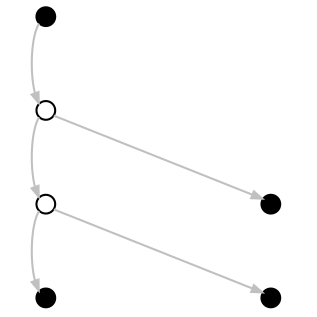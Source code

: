 digraph G {
	ratio=1;
	center = true;
	edge [arrowsize=.5, weight=.1, color="gray", fontsize=8];
	node [label="",shape=circle,height=0.12,width=0.12,fontsize=1];
	a->b;
	b->a [color=transparent];
	b->c;
	c->b [color=transparent];
	c->d;
	d->c [color=transparent];
	b->e;
	c->f;
	
	a [color="black", style=filled];
	d [color="black", style=filled];
	e [color="black", style=filled];
	f [color="black", style=filled];

}